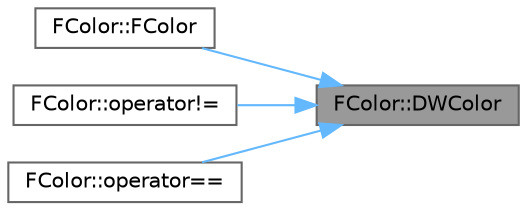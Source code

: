 digraph "FColor::DWColor"
{
 // INTERACTIVE_SVG=YES
 // LATEX_PDF_SIZE
  bgcolor="transparent";
  edge [fontname=Helvetica,fontsize=10,labelfontname=Helvetica,labelfontsize=10];
  node [fontname=Helvetica,fontsize=10,shape=box,height=0.2,width=0.4];
  rankdir="RL";
  Node1 [id="Node000001",label="FColor::DWColor",height=0.2,width=0.4,color="gray40", fillcolor="grey60", style="filled", fontcolor="black",tooltip=" "];
  Node1 -> Node2 [id="edge1_Node000001_Node000002",dir="back",color="steelblue1",style="solid",tooltip=" "];
  Node2 [id="Node000002",label="FColor::FColor",height=0.2,width=0.4,color="grey40", fillcolor="white", style="filled",URL="$de/d5a/structFColor.html#a959d523a7a0bab63819b46a9979155dd",tooltip=" "];
  Node1 -> Node3 [id="edge2_Node000001_Node000003",dir="back",color="steelblue1",style="solid",tooltip=" "];
  Node3 [id="Node000003",label="FColor::operator!=",height=0.2,width=0.4,color="grey40", fillcolor="white", style="filled",URL="$de/d5a/structFColor.html#a17dfc23f7da6f564fe89e5935625f0c1",tooltip=" "];
  Node1 -> Node4 [id="edge3_Node000001_Node000004",dir="back",color="steelblue1",style="solid",tooltip=" "];
  Node4 [id="Node000004",label="FColor::operator==",height=0.2,width=0.4,color="grey40", fillcolor="white", style="filled",URL="$de/d5a/structFColor.html#a28c4d5630f61d5bc7bba56734c796b8d",tooltip=" "];
}
